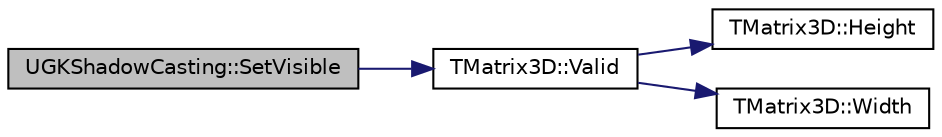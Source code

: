 digraph "UGKShadowCasting::SetVisible"
{
 // LATEX_PDF_SIZE
  edge [fontname="Helvetica",fontsize="10",labelfontname="Helvetica",labelfontsize="10"];
  node [fontname="Helvetica",fontsize="10",shape=record];
  rankdir="LR";
  Node1 [label="UGKShadowCasting::SetVisible",height=0.2,width=0.4,color="black", fillcolor="grey75", style="filled", fontcolor="black",tooltip="SetVisible marks a tile as visible, given its X and Y coordinates."];
  Node1 -> Node2 [color="midnightblue",fontsize="10",style="solid",fontname="Helvetica"];
  Node2 [label="TMatrix3D::Valid",height=0.2,width=0.4,color="black", fillcolor="white", style="filled",URL="$structTMatrix3D.html#a0fe97f709a882f0439a39fa7cbe26c92",tooltip=" "];
  Node2 -> Node3 [color="midnightblue",fontsize="10",style="solid",fontname="Helvetica"];
  Node3 [label="TMatrix3D::Height",height=0.2,width=0.4,color="black", fillcolor="white", style="filled",URL="$structTMatrix3D.html#a817c4b55612d583c30e097df6ca2f96a",tooltip=" "];
  Node2 -> Node4 [color="midnightblue",fontsize="10",style="solid",fontname="Helvetica"];
  Node4 [label="TMatrix3D::Width",height=0.2,width=0.4,color="black", fillcolor="white", style="filled",URL="$structTMatrix3D.html#aa27eb31b2908a61734939673178bd169",tooltip=" "];
}
